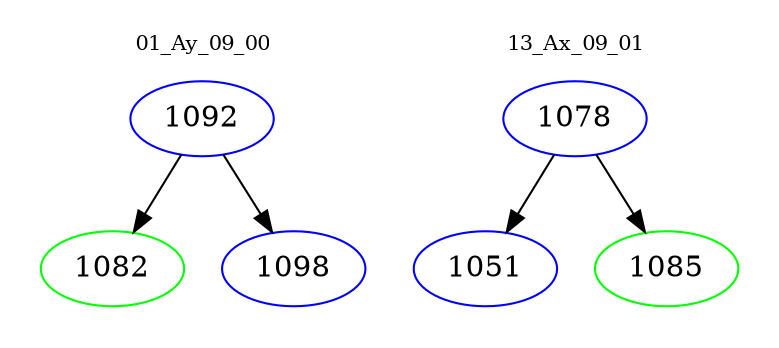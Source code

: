 digraph{
subgraph cluster_0 {
color = white
label = "01_Ay_09_00";
fontsize=10;
T0_1092 [label="1092", color="blue"]
T0_1092 -> T0_1082 [color="black"]
T0_1082 [label="1082", color="green"]
T0_1092 -> T0_1098 [color="black"]
T0_1098 [label="1098", color="blue"]
}
subgraph cluster_1 {
color = white
label = "13_Ax_09_01";
fontsize=10;
T1_1078 [label="1078", color="blue"]
T1_1078 -> T1_1051 [color="black"]
T1_1051 [label="1051", color="blue"]
T1_1078 -> T1_1085 [color="black"]
T1_1085 [label="1085", color="green"]
}
}
